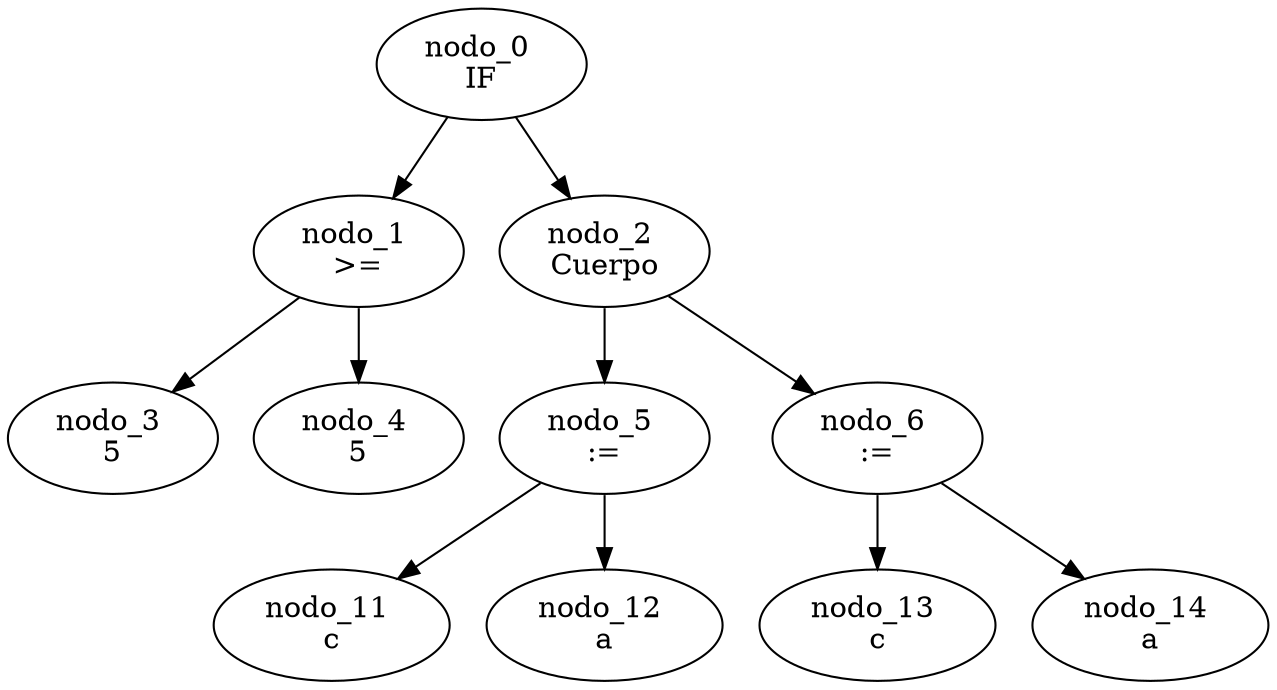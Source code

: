 digraph G {
	"nodo_0 \nIF" -> "nodo_1 \n>="
	"nodo_0 \nIF" -> "nodo_2 \nCuerpo"
	"nodo_1 \n>=" -> "nodo_3 \n5"
	"nodo_1 \n>=" -> "nodo_4 \n5"
	"nodo_2 \nCuerpo" -> "nodo_5 \n:="
	"nodo_2 \nCuerpo" -> "nodo_6 \n:="
	"nodo_5 \n:=" -> "nodo_11 \nc"
	"nodo_5 \n:=" -> "nodo_12 \na"
	"nodo_6 \n:=" -> "nodo_13 \nc"
	"nodo_6 \n:=" -> "nodo_14 \na"
}